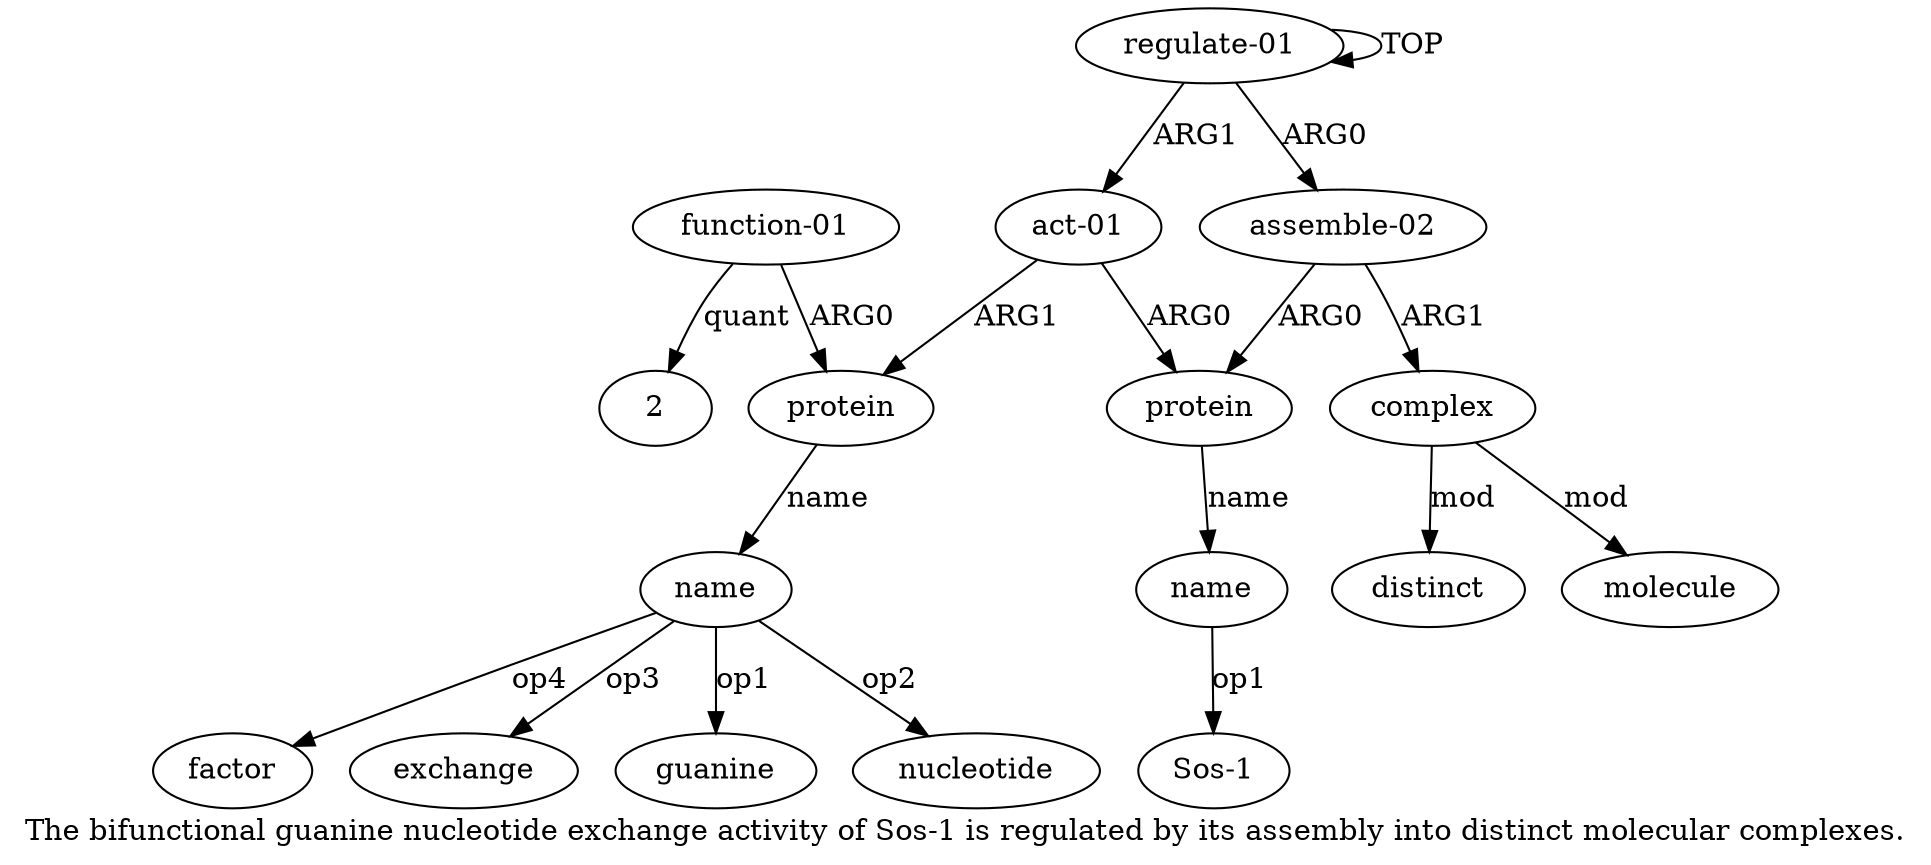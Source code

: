 digraph  {
	graph [label="The bifunctional guanine nucleotide exchange activity of Sos-1 is regulated by its assembly into distinct molecular complexes."];
	node [label="\N"];
	"a10 2"	 [color=black,
		gold_ind=-1,
		gold_label=2,
		label=2,
		test_ind=-1,
		test_label=2];
	a10	 [color=black,
		gold_ind=10,
		gold_label="function-01",
		label="function-01",
		test_ind=10,
		test_label="function-01"];
	a10 -> "a10 2" [key=0,
	color=black,
	gold_label=quant,
	label=quant,
	test_label=quant];
a8 [color=black,
	gold_ind=8,
	gold_label=protein,
	label=protein,
	test_ind=8,
	test_label=protein];
a10 -> a8 [key=0,
color=black,
gold_label=ARG0,
label=ARG0,
test_label=ARG0];
"a9 factor" [color=black,
gold_ind=-1,
gold_label=factor,
label=factor,
test_ind=-1,
test_label=factor];
"a9 exchange" [color=black,
gold_ind=-1,
gold_label=exchange,
label=exchange,
test_ind=-1,
test_label=exchange];
"a9 guanine" [color=black,
gold_ind=-1,
gold_label=guanine,
label=guanine,
test_ind=-1,
test_label=guanine];
a1 [color=black,
gold_ind=1,
gold_label="assemble-02",
label="assemble-02",
test_ind=1,
test_label="assemble-02"];
a2 [color=black,
gold_ind=2,
gold_label=protein,
label=protein,
test_ind=2,
test_label=protein];
a1 -> a2 [key=0,
color=black,
gold_label=ARG0,
label=ARG0,
test_label=ARG0];
a4 [color=black,
gold_ind=4,
gold_label=complex,
label=complex,
test_ind=4,
test_label=complex];
a1 -> a4 [key=0,
color=black,
gold_label=ARG1,
label=ARG1,
test_label=ARG1];
a0 [color=black,
gold_ind=0,
gold_label="regulate-01",
label="regulate-01",
test_ind=0,
test_label="regulate-01"];
a0 -> a1 [key=0,
color=black,
gold_label=ARG0,
label=ARG0,
test_label=ARG0];
a0 -> a0 [key=0,
color=black,
gold_label=TOP,
label=TOP,
test_label=TOP];
a7 [color=black,
gold_ind=7,
gold_label="act-01",
label="act-01",
test_ind=7,
test_label="act-01"];
a0 -> a7 [key=0,
color=black,
gold_label=ARG1,
label=ARG1,
test_label=ARG1];
a3 [color=black,
gold_ind=3,
gold_label=name,
label=name,
test_ind=3,
test_label=name];
"a3 Sos-1" [color=black,
gold_ind=-1,
gold_label="Sos-1",
label="Sos-1",
test_ind=-1,
test_label="Sos-1"];
a3 -> "a3 Sos-1" [key=0,
color=black,
gold_label=op1,
label=op1,
test_label=op1];
a2 -> a3 [key=0,
color=black,
gold_label=name,
label=name,
test_label=name];
a5 [color=black,
gold_ind=5,
gold_label=distinct,
label=distinct,
test_ind=5,
test_label=distinct];
a4 -> a5 [key=0,
color=black,
gold_label=mod,
label=mod,
test_label=mod];
a6 [color=black,
gold_ind=6,
gold_label=molecule,
label=molecule,
test_ind=6,
test_label=molecule];
a4 -> a6 [key=0,
color=black,
gold_label=mod,
label=mod,
test_label=mod];
a7 -> a2 [key=0,
color=black,
gold_label=ARG0,
label=ARG0,
test_label=ARG0];
a7 -> a8 [key=0,
color=black,
gold_label=ARG1,
label=ARG1,
test_label=ARG1];
a9 [color=black,
gold_ind=9,
gold_label=name,
label=name,
test_ind=9,
test_label=name];
a9 -> "a9 factor" [key=0,
color=black,
gold_label=op4,
label=op4,
test_label=op4];
a9 -> "a9 exchange" [key=0,
color=black,
gold_label=op3,
label=op3,
test_label=op3];
a9 -> "a9 guanine" [key=0,
color=black,
gold_label=op1,
label=op1,
test_label=op1];
"a9 nucleotide" [color=black,
gold_ind=-1,
gold_label=nucleotide,
label=nucleotide,
test_ind=-1,
test_label=nucleotide];
a9 -> "a9 nucleotide" [key=0,
color=black,
gold_label=op2,
label=op2,
test_label=op2];
a8 -> a9 [key=0,
color=black,
gold_label=name,
label=name,
test_label=name];
}
